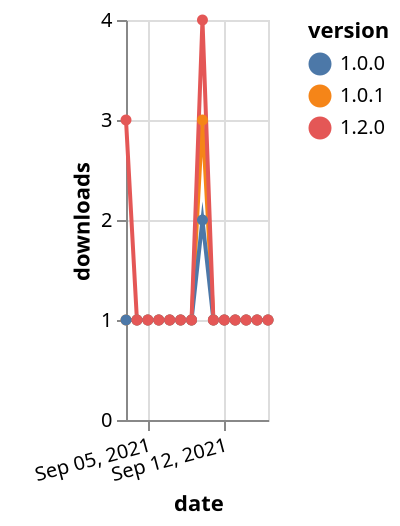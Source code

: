 {"$schema": "https://vega.github.io/schema/vega-lite/v5.json", "description": "A simple bar chart with embedded data.", "data": {"values": [{"date": "2021-09-03", "total": 183, "delta": 1, "version": "1.0.1"}, {"date": "2021-09-04", "total": 184, "delta": 1, "version": "1.0.1"}, {"date": "2021-09-05", "total": 185, "delta": 1, "version": "1.0.1"}, {"date": "2021-09-06", "total": 186, "delta": 1, "version": "1.0.1"}, {"date": "2021-09-07", "total": 187, "delta": 1, "version": "1.0.1"}, {"date": "2021-09-08", "total": 188, "delta": 1, "version": "1.0.1"}, {"date": "2021-09-09", "total": 189, "delta": 1, "version": "1.0.1"}, {"date": "2021-09-10", "total": 192, "delta": 3, "version": "1.0.1"}, {"date": "2021-09-11", "total": 193, "delta": 1, "version": "1.0.1"}, {"date": "2021-09-12", "total": 194, "delta": 1, "version": "1.0.1"}, {"date": "2021-09-13", "total": 195, "delta": 1, "version": "1.0.1"}, {"date": "2021-09-14", "total": 196, "delta": 1, "version": "1.0.1"}, {"date": "2021-09-15", "total": 197, "delta": 1, "version": "1.0.1"}, {"date": "2021-09-16", "total": 198, "delta": 1, "version": "1.0.1"}, {"date": "2021-09-03", "total": 149, "delta": 1, "version": "1.0.0"}, {"date": "2021-09-04", "total": 150, "delta": 1, "version": "1.0.0"}, {"date": "2021-09-05", "total": 151, "delta": 1, "version": "1.0.0"}, {"date": "2021-09-06", "total": 152, "delta": 1, "version": "1.0.0"}, {"date": "2021-09-07", "total": 153, "delta": 1, "version": "1.0.0"}, {"date": "2021-09-08", "total": 154, "delta": 1, "version": "1.0.0"}, {"date": "2021-09-09", "total": 155, "delta": 1, "version": "1.0.0"}, {"date": "2021-09-10", "total": 157, "delta": 2, "version": "1.0.0"}, {"date": "2021-09-11", "total": 158, "delta": 1, "version": "1.0.0"}, {"date": "2021-09-12", "total": 159, "delta": 1, "version": "1.0.0"}, {"date": "2021-09-13", "total": 160, "delta": 1, "version": "1.0.0"}, {"date": "2021-09-14", "total": 161, "delta": 1, "version": "1.0.0"}, {"date": "2021-09-15", "total": 162, "delta": 1, "version": "1.0.0"}, {"date": "2021-09-16", "total": 163, "delta": 1, "version": "1.0.0"}, {"date": "2021-09-03", "total": 124, "delta": 3, "version": "1.2.0"}, {"date": "2021-09-04", "total": 125, "delta": 1, "version": "1.2.0"}, {"date": "2021-09-05", "total": 126, "delta": 1, "version": "1.2.0"}, {"date": "2021-09-06", "total": 127, "delta": 1, "version": "1.2.0"}, {"date": "2021-09-07", "total": 128, "delta": 1, "version": "1.2.0"}, {"date": "2021-09-08", "total": 129, "delta": 1, "version": "1.2.0"}, {"date": "2021-09-09", "total": 130, "delta": 1, "version": "1.2.0"}, {"date": "2021-09-10", "total": 134, "delta": 4, "version": "1.2.0"}, {"date": "2021-09-11", "total": 135, "delta": 1, "version": "1.2.0"}, {"date": "2021-09-12", "total": 136, "delta": 1, "version": "1.2.0"}, {"date": "2021-09-13", "total": 137, "delta": 1, "version": "1.2.0"}, {"date": "2021-09-14", "total": 138, "delta": 1, "version": "1.2.0"}, {"date": "2021-09-15", "total": 139, "delta": 1, "version": "1.2.0"}, {"date": "2021-09-16", "total": 140, "delta": 1, "version": "1.2.0"}]}, "width": "container", "mark": {"type": "line", "point": {"filled": true}}, "encoding": {"x": {"field": "date", "type": "temporal", "timeUnit": "yearmonthdate", "title": "date", "axis": {"labelAngle": -15}}, "y": {"field": "delta", "type": "quantitative", "title": "downloads"}, "color": {"field": "version", "type": "nominal"}, "tooltip": {"field": "delta"}}}